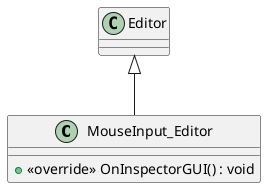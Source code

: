 @startuml
class MouseInput_Editor {
    + <<override>> OnInspectorGUI() : void
}
Editor <|-- MouseInput_Editor
@enduml
